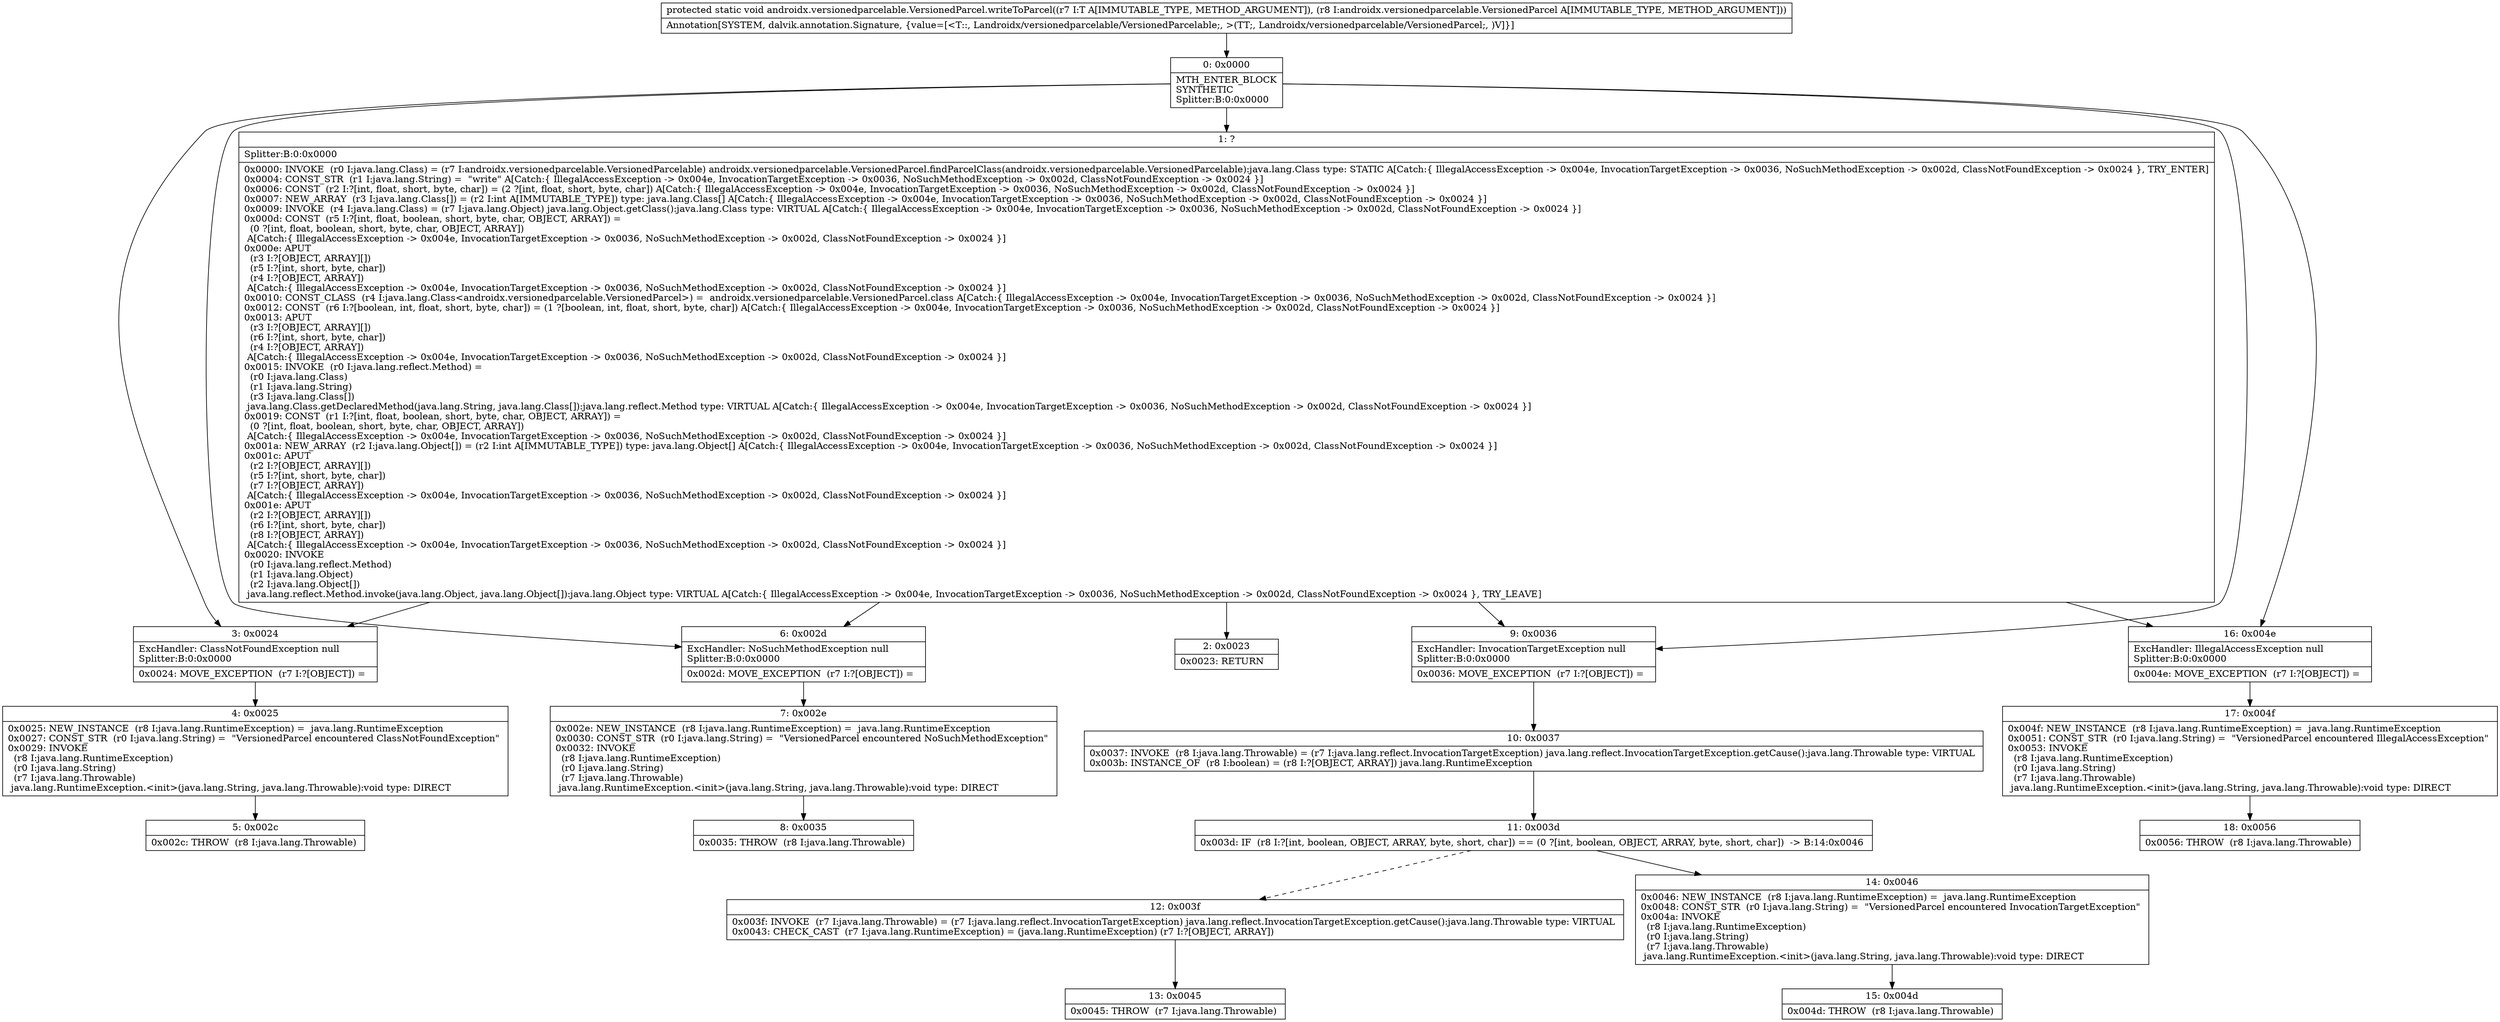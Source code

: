 digraph "CFG forandroidx.versionedparcelable.VersionedParcel.writeToParcel(Landroidx\/versionedparcelable\/VersionedParcelable;Landroidx\/versionedparcelable\/VersionedParcel;)V" {
Node_0 [shape=record,label="{0\:\ 0x0000|MTH_ENTER_BLOCK\lSYNTHETIC\lSplitter:B:0:0x0000\l}"];
Node_1 [shape=record,label="{1\:\ ?|Splitter:B:0:0x0000\l|0x0000: INVOKE  (r0 I:java.lang.Class) = (r7 I:androidx.versionedparcelable.VersionedParcelable) androidx.versionedparcelable.VersionedParcel.findParcelClass(androidx.versionedparcelable.VersionedParcelable):java.lang.Class type: STATIC A[Catch:\{ IllegalAccessException \-\> 0x004e, InvocationTargetException \-\> 0x0036, NoSuchMethodException \-\> 0x002d, ClassNotFoundException \-\> 0x0024 \}, TRY_ENTER]\l0x0004: CONST_STR  (r1 I:java.lang.String) =  \"write\" A[Catch:\{ IllegalAccessException \-\> 0x004e, InvocationTargetException \-\> 0x0036, NoSuchMethodException \-\> 0x002d, ClassNotFoundException \-\> 0x0024 \}]\l0x0006: CONST  (r2 I:?[int, float, short, byte, char]) = (2 ?[int, float, short, byte, char]) A[Catch:\{ IllegalAccessException \-\> 0x004e, InvocationTargetException \-\> 0x0036, NoSuchMethodException \-\> 0x002d, ClassNotFoundException \-\> 0x0024 \}]\l0x0007: NEW_ARRAY  (r3 I:java.lang.Class[]) = (r2 I:int A[IMMUTABLE_TYPE]) type: java.lang.Class[] A[Catch:\{ IllegalAccessException \-\> 0x004e, InvocationTargetException \-\> 0x0036, NoSuchMethodException \-\> 0x002d, ClassNotFoundException \-\> 0x0024 \}]\l0x0009: INVOKE  (r4 I:java.lang.Class) = (r7 I:java.lang.Object) java.lang.Object.getClass():java.lang.Class type: VIRTUAL A[Catch:\{ IllegalAccessException \-\> 0x004e, InvocationTargetException \-\> 0x0036, NoSuchMethodException \-\> 0x002d, ClassNotFoundException \-\> 0x0024 \}]\l0x000d: CONST  (r5 I:?[int, float, boolean, short, byte, char, OBJECT, ARRAY]) = \l  (0 ?[int, float, boolean, short, byte, char, OBJECT, ARRAY])\l A[Catch:\{ IllegalAccessException \-\> 0x004e, InvocationTargetException \-\> 0x0036, NoSuchMethodException \-\> 0x002d, ClassNotFoundException \-\> 0x0024 \}]\l0x000e: APUT  \l  (r3 I:?[OBJECT, ARRAY][])\l  (r5 I:?[int, short, byte, char])\l  (r4 I:?[OBJECT, ARRAY])\l A[Catch:\{ IllegalAccessException \-\> 0x004e, InvocationTargetException \-\> 0x0036, NoSuchMethodException \-\> 0x002d, ClassNotFoundException \-\> 0x0024 \}]\l0x0010: CONST_CLASS  (r4 I:java.lang.Class\<androidx.versionedparcelable.VersionedParcel\>) =  androidx.versionedparcelable.VersionedParcel.class A[Catch:\{ IllegalAccessException \-\> 0x004e, InvocationTargetException \-\> 0x0036, NoSuchMethodException \-\> 0x002d, ClassNotFoundException \-\> 0x0024 \}]\l0x0012: CONST  (r6 I:?[boolean, int, float, short, byte, char]) = (1 ?[boolean, int, float, short, byte, char]) A[Catch:\{ IllegalAccessException \-\> 0x004e, InvocationTargetException \-\> 0x0036, NoSuchMethodException \-\> 0x002d, ClassNotFoundException \-\> 0x0024 \}]\l0x0013: APUT  \l  (r3 I:?[OBJECT, ARRAY][])\l  (r6 I:?[int, short, byte, char])\l  (r4 I:?[OBJECT, ARRAY])\l A[Catch:\{ IllegalAccessException \-\> 0x004e, InvocationTargetException \-\> 0x0036, NoSuchMethodException \-\> 0x002d, ClassNotFoundException \-\> 0x0024 \}]\l0x0015: INVOKE  (r0 I:java.lang.reflect.Method) = \l  (r0 I:java.lang.Class)\l  (r1 I:java.lang.String)\l  (r3 I:java.lang.Class[])\l java.lang.Class.getDeclaredMethod(java.lang.String, java.lang.Class[]):java.lang.reflect.Method type: VIRTUAL A[Catch:\{ IllegalAccessException \-\> 0x004e, InvocationTargetException \-\> 0x0036, NoSuchMethodException \-\> 0x002d, ClassNotFoundException \-\> 0x0024 \}]\l0x0019: CONST  (r1 I:?[int, float, boolean, short, byte, char, OBJECT, ARRAY]) = \l  (0 ?[int, float, boolean, short, byte, char, OBJECT, ARRAY])\l A[Catch:\{ IllegalAccessException \-\> 0x004e, InvocationTargetException \-\> 0x0036, NoSuchMethodException \-\> 0x002d, ClassNotFoundException \-\> 0x0024 \}]\l0x001a: NEW_ARRAY  (r2 I:java.lang.Object[]) = (r2 I:int A[IMMUTABLE_TYPE]) type: java.lang.Object[] A[Catch:\{ IllegalAccessException \-\> 0x004e, InvocationTargetException \-\> 0x0036, NoSuchMethodException \-\> 0x002d, ClassNotFoundException \-\> 0x0024 \}]\l0x001c: APUT  \l  (r2 I:?[OBJECT, ARRAY][])\l  (r5 I:?[int, short, byte, char])\l  (r7 I:?[OBJECT, ARRAY])\l A[Catch:\{ IllegalAccessException \-\> 0x004e, InvocationTargetException \-\> 0x0036, NoSuchMethodException \-\> 0x002d, ClassNotFoundException \-\> 0x0024 \}]\l0x001e: APUT  \l  (r2 I:?[OBJECT, ARRAY][])\l  (r6 I:?[int, short, byte, char])\l  (r8 I:?[OBJECT, ARRAY])\l A[Catch:\{ IllegalAccessException \-\> 0x004e, InvocationTargetException \-\> 0x0036, NoSuchMethodException \-\> 0x002d, ClassNotFoundException \-\> 0x0024 \}]\l0x0020: INVOKE  \l  (r0 I:java.lang.reflect.Method)\l  (r1 I:java.lang.Object)\l  (r2 I:java.lang.Object[])\l java.lang.reflect.Method.invoke(java.lang.Object, java.lang.Object[]):java.lang.Object type: VIRTUAL A[Catch:\{ IllegalAccessException \-\> 0x004e, InvocationTargetException \-\> 0x0036, NoSuchMethodException \-\> 0x002d, ClassNotFoundException \-\> 0x0024 \}, TRY_LEAVE]\l}"];
Node_2 [shape=record,label="{2\:\ 0x0023|0x0023: RETURN   \l}"];
Node_3 [shape=record,label="{3\:\ 0x0024|ExcHandler: ClassNotFoundException null\lSplitter:B:0:0x0000\l|0x0024: MOVE_EXCEPTION  (r7 I:?[OBJECT]) =  \l}"];
Node_4 [shape=record,label="{4\:\ 0x0025|0x0025: NEW_INSTANCE  (r8 I:java.lang.RuntimeException) =  java.lang.RuntimeException \l0x0027: CONST_STR  (r0 I:java.lang.String) =  \"VersionedParcel encountered ClassNotFoundException\" \l0x0029: INVOKE  \l  (r8 I:java.lang.RuntimeException)\l  (r0 I:java.lang.String)\l  (r7 I:java.lang.Throwable)\l java.lang.RuntimeException.\<init\>(java.lang.String, java.lang.Throwable):void type: DIRECT \l}"];
Node_5 [shape=record,label="{5\:\ 0x002c|0x002c: THROW  (r8 I:java.lang.Throwable) \l}"];
Node_6 [shape=record,label="{6\:\ 0x002d|ExcHandler: NoSuchMethodException null\lSplitter:B:0:0x0000\l|0x002d: MOVE_EXCEPTION  (r7 I:?[OBJECT]) =  \l}"];
Node_7 [shape=record,label="{7\:\ 0x002e|0x002e: NEW_INSTANCE  (r8 I:java.lang.RuntimeException) =  java.lang.RuntimeException \l0x0030: CONST_STR  (r0 I:java.lang.String) =  \"VersionedParcel encountered NoSuchMethodException\" \l0x0032: INVOKE  \l  (r8 I:java.lang.RuntimeException)\l  (r0 I:java.lang.String)\l  (r7 I:java.lang.Throwable)\l java.lang.RuntimeException.\<init\>(java.lang.String, java.lang.Throwable):void type: DIRECT \l}"];
Node_8 [shape=record,label="{8\:\ 0x0035|0x0035: THROW  (r8 I:java.lang.Throwable) \l}"];
Node_9 [shape=record,label="{9\:\ 0x0036|ExcHandler: InvocationTargetException null\lSplitter:B:0:0x0000\l|0x0036: MOVE_EXCEPTION  (r7 I:?[OBJECT]) =  \l}"];
Node_10 [shape=record,label="{10\:\ 0x0037|0x0037: INVOKE  (r8 I:java.lang.Throwable) = (r7 I:java.lang.reflect.InvocationTargetException) java.lang.reflect.InvocationTargetException.getCause():java.lang.Throwable type: VIRTUAL \l0x003b: INSTANCE_OF  (r8 I:boolean) = (r8 I:?[OBJECT, ARRAY]) java.lang.RuntimeException \l}"];
Node_11 [shape=record,label="{11\:\ 0x003d|0x003d: IF  (r8 I:?[int, boolean, OBJECT, ARRAY, byte, short, char]) == (0 ?[int, boolean, OBJECT, ARRAY, byte, short, char])  \-\> B:14:0x0046 \l}"];
Node_12 [shape=record,label="{12\:\ 0x003f|0x003f: INVOKE  (r7 I:java.lang.Throwable) = (r7 I:java.lang.reflect.InvocationTargetException) java.lang.reflect.InvocationTargetException.getCause():java.lang.Throwable type: VIRTUAL \l0x0043: CHECK_CAST  (r7 I:java.lang.RuntimeException) = (java.lang.RuntimeException) (r7 I:?[OBJECT, ARRAY]) \l}"];
Node_13 [shape=record,label="{13\:\ 0x0045|0x0045: THROW  (r7 I:java.lang.Throwable) \l}"];
Node_14 [shape=record,label="{14\:\ 0x0046|0x0046: NEW_INSTANCE  (r8 I:java.lang.RuntimeException) =  java.lang.RuntimeException \l0x0048: CONST_STR  (r0 I:java.lang.String) =  \"VersionedParcel encountered InvocationTargetException\" \l0x004a: INVOKE  \l  (r8 I:java.lang.RuntimeException)\l  (r0 I:java.lang.String)\l  (r7 I:java.lang.Throwable)\l java.lang.RuntimeException.\<init\>(java.lang.String, java.lang.Throwable):void type: DIRECT \l}"];
Node_15 [shape=record,label="{15\:\ 0x004d|0x004d: THROW  (r8 I:java.lang.Throwable) \l}"];
Node_16 [shape=record,label="{16\:\ 0x004e|ExcHandler: IllegalAccessException null\lSplitter:B:0:0x0000\l|0x004e: MOVE_EXCEPTION  (r7 I:?[OBJECT]) =  \l}"];
Node_17 [shape=record,label="{17\:\ 0x004f|0x004f: NEW_INSTANCE  (r8 I:java.lang.RuntimeException) =  java.lang.RuntimeException \l0x0051: CONST_STR  (r0 I:java.lang.String) =  \"VersionedParcel encountered IllegalAccessException\" \l0x0053: INVOKE  \l  (r8 I:java.lang.RuntimeException)\l  (r0 I:java.lang.String)\l  (r7 I:java.lang.Throwable)\l java.lang.RuntimeException.\<init\>(java.lang.String, java.lang.Throwable):void type: DIRECT \l}"];
Node_18 [shape=record,label="{18\:\ 0x0056|0x0056: THROW  (r8 I:java.lang.Throwable) \l}"];
MethodNode[shape=record,label="{protected static void androidx.versionedparcelable.VersionedParcel.writeToParcel((r7 I:T A[IMMUTABLE_TYPE, METHOD_ARGUMENT]), (r8 I:androidx.versionedparcelable.VersionedParcel A[IMMUTABLE_TYPE, METHOD_ARGUMENT]))  | Annotation[SYSTEM, dalvik.annotation.Signature, \{value=[\<T::, Landroidx\/versionedparcelable\/VersionedParcelable;, \>(TT;, Landroidx\/versionedparcelable\/VersionedParcel;, )V]\}]\l}"];
MethodNode -> Node_0;
Node_0 -> Node_1;
Node_0 -> Node_16;
Node_0 -> Node_9;
Node_0 -> Node_6;
Node_0 -> Node_3;
Node_1 -> Node_2;
Node_1 -> Node_16;
Node_1 -> Node_9;
Node_1 -> Node_6;
Node_1 -> Node_3;
Node_3 -> Node_4;
Node_4 -> Node_5;
Node_6 -> Node_7;
Node_7 -> Node_8;
Node_9 -> Node_10;
Node_10 -> Node_11;
Node_11 -> Node_12[style=dashed];
Node_11 -> Node_14;
Node_12 -> Node_13;
Node_14 -> Node_15;
Node_16 -> Node_17;
Node_17 -> Node_18;
}

